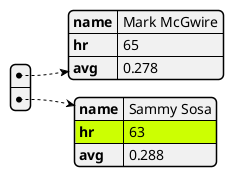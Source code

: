 @startjson
<style>
jsonDiagram {
  node {
    BackGroundColor Khaki
    LineColor lightblue
    FontName Helvetica
    FontColor red
    FontSize 18
    FontStyle bold
    RoundCorner 0
    LineThickness 2
    LineStyle 10;5
    separator {
      LineThickness 0.5
      LineColor black
      LineStyle 1;5
    }
  }
  arrow {
    BackGroundColor lightblue
    LineColor green
    LineThickness 2
    LineStyle 2;5
  }
  highlight {
    BackGroundColor red
    FontColor white
    FontStyle italic
  }
}
</style>
#highlight "1" / "hr"
[
  {
    "name": "Mark McGwire",
    "hr":   65,
    "avg":  0.278
  },
  {
    "name": "Sammy Sosa",
    "hr":   63,
    "avg":  0.288
  }
]
@endjson
